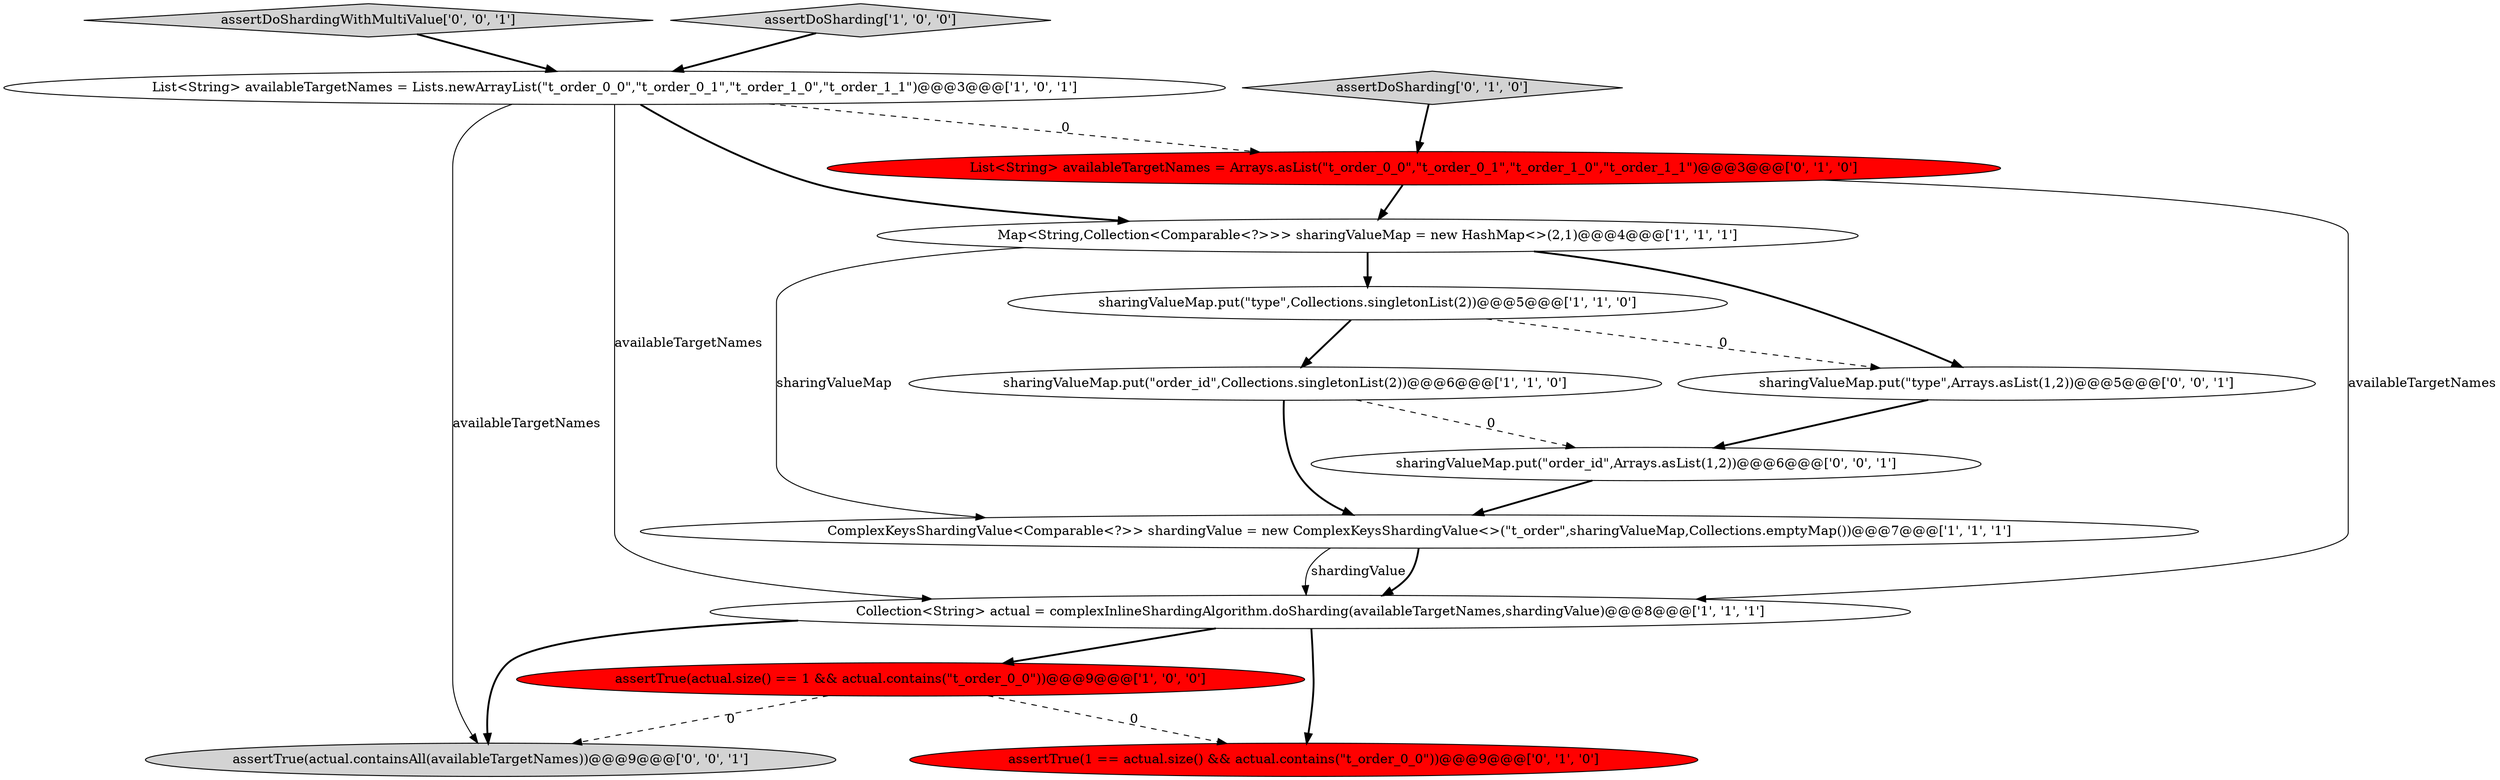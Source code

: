 digraph {
5 [style = filled, label = "List<String> availableTargetNames = Lists.newArrayList(\"t_order_0_0\",\"t_order_0_1\",\"t_order_1_0\",\"t_order_1_1\")@@@3@@@['1', '0', '1']", fillcolor = white, shape = ellipse image = "AAA0AAABBB1BBB"];
1 [style = filled, label = "sharingValueMap.put(\"type\",Collections.singletonList(2))@@@5@@@['1', '1', '0']", fillcolor = white, shape = ellipse image = "AAA0AAABBB1BBB"];
13 [style = filled, label = "sharingValueMap.put(\"type\",Arrays.asList(1,2))@@@5@@@['0', '0', '1']", fillcolor = white, shape = ellipse image = "AAA0AAABBB3BBB"];
2 [style = filled, label = "sharingValueMap.put(\"order_id\",Collections.singletonList(2))@@@6@@@['1', '1', '0']", fillcolor = white, shape = ellipse image = "AAA0AAABBB1BBB"];
9 [style = filled, label = "assertDoSharding['0', '1', '0']", fillcolor = lightgray, shape = diamond image = "AAA0AAABBB2BBB"];
14 [style = filled, label = "assertDoShardingWithMultiValue['0', '0', '1']", fillcolor = lightgray, shape = diamond image = "AAA0AAABBB3BBB"];
6 [style = filled, label = "Map<String,Collection<Comparable<?>>> sharingValueMap = new HashMap<>(2,1)@@@4@@@['1', '1', '1']", fillcolor = white, shape = ellipse image = "AAA0AAABBB1BBB"];
3 [style = filled, label = "assertTrue(actual.size() == 1 && actual.contains(\"t_order_0_0\"))@@@9@@@['1', '0', '0']", fillcolor = red, shape = ellipse image = "AAA1AAABBB1BBB"];
11 [style = filled, label = "assertTrue(actual.containsAll(availableTargetNames))@@@9@@@['0', '0', '1']", fillcolor = lightgray, shape = ellipse image = "AAA0AAABBB3BBB"];
7 [style = filled, label = "Collection<String> actual = complexInlineShardingAlgorithm.doSharding(availableTargetNames,shardingValue)@@@8@@@['1', '1', '1']", fillcolor = white, shape = ellipse image = "AAA0AAABBB1BBB"];
8 [style = filled, label = "List<String> availableTargetNames = Arrays.asList(\"t_order_0_0\",\"t_order_0_1\",\"t_order_1_0\",\"t_order_1_1\")@@@3@@@['0', '1', '0']", fillcolor = red, shape = ellipse image = "AAA1AAABBB2BBB"];
0 [style = filled, label = "ComplexKeysShardingValue<Comparable<?>> shardingValue = new ComplexKeysShardingValue<>(\"t_order\",sharingValueMap,Collections.emptyMap())@@@7@@@['1', '1', '1']", fillcolor = white, shape = ellipse image = "AAA0AAABBB1BBB"];
12 [style = filled, label = "sharingValueMap.put(\"order_id\",Arrays.asList(1,2))@@@6@@@['0', '0', '1']", fillcolor = white, shape = ellipse image = "AAA0AAABBB3BBB"];
10 [style = filled, label = "assertTrue(1 == actual.size() && actual.contains(\"t_order_0_0\"))@@@9@@@['0', '1', '0']", fillcolor = red, shape = ellipse image = "AAA1AAABBB2BBB"];
4 [style = filled, label = "assertDoSharding['1', '0', '0']", fillcolor = lightgray, shape = diamond image = "AAA0AAABBB1BBB"];
7->11 [style = bold, label=""];
7->10 [style = bold, label=""];
0->7 [style = solid, label="shardingValue"];
5->7 [style = solid, label="availableTargetNames"];
8->6 [style = bold, label=""];
9->8 [style = bold, label=""];
12->0 [style = bold, label=""];
8->7 [style = solid, label="availableTargetNames"];
6->0 [style = solid, label="sharingValueMap"];
7->3 [style = bold, label=""];
0->7 [style = bold, label=""];
1->13 [style = dashed, label="0"];
6->1 [style = bold, label=""];
2->12 [style = dashed, label="0"];
2->0 [style = bold, label=""];
13->12 [style = bold, label=""];
5->6 [style = bold, label=""];
6->13 [style = bold, label=""];
5->8 [style = dashed, label="0"];
1->2 [style = bold, label=""];
3->10 [style = dashed, label="0"];
4->5 [style = bold, label=""];
3->11 [style = dashed, label="0"];
5->11 [style = solid, label="availableTargetNames"];
14->5 [style = bold, label=""];
}
